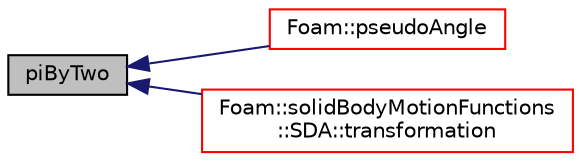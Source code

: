 digraph "piByTwo"
{
  bgcolor="transparent";
  edge [fontname="Helvetica",fontsize="10",labelfontname="Helvetica",labelfontsize="10"];
  node [fontname="Helvetica",fontsize="10",shape=record];
  rankdir="LR";
  Node2491 [label="piByTwo",height=0.2,width=0.4,color="black", fillcolor="grey75", style="filled", fontcolor="black"];
  Node2491 -> Node2492 [dir="back",color="midnightblue",fontsize="10",style="solid",fontname="Helvetica"];
  Node2492 [label="Foam::pseudoAngle",height=0.2,width=0.4,color="red",URL="$a21851.html#aa9ca3552ea22ee09d1a028d177954ed0",tooltip="Estimate angle of vec in coordinate system (e0, e1, e0^e1). "];
  Node2491 -> Node2496 [dir="back",color="midnightblue",fontsize="10",style="solid",fontname="Helvetica"];
  Node2496 [label="Foam::solidBodyMotionFunctions\l::SDA::transformation",height=0.2,width=0.4,color="red",URL="$a22145.html#aa399caab3cd107de02ea674d7d25ed72",tooltip="Return the solid-body motion transformation septernion. "];
}
